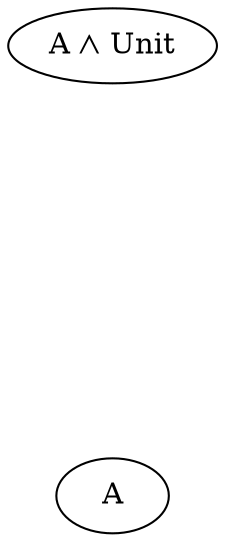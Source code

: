 digraph {
    AandUnit[label="A ⋀ Unit"]
    AndAUnit[label="aᵢ ⋀ ()" class="value" style=invis]

    AandUnit -> AndAUnit[style=invis]

    a[label="aᵢ" class="value" style=invis]

    a -> A[dir=back style=invis]

    AndAUnit -> a[style=invis]
    a -> AndAUnit[style=invis]
}
